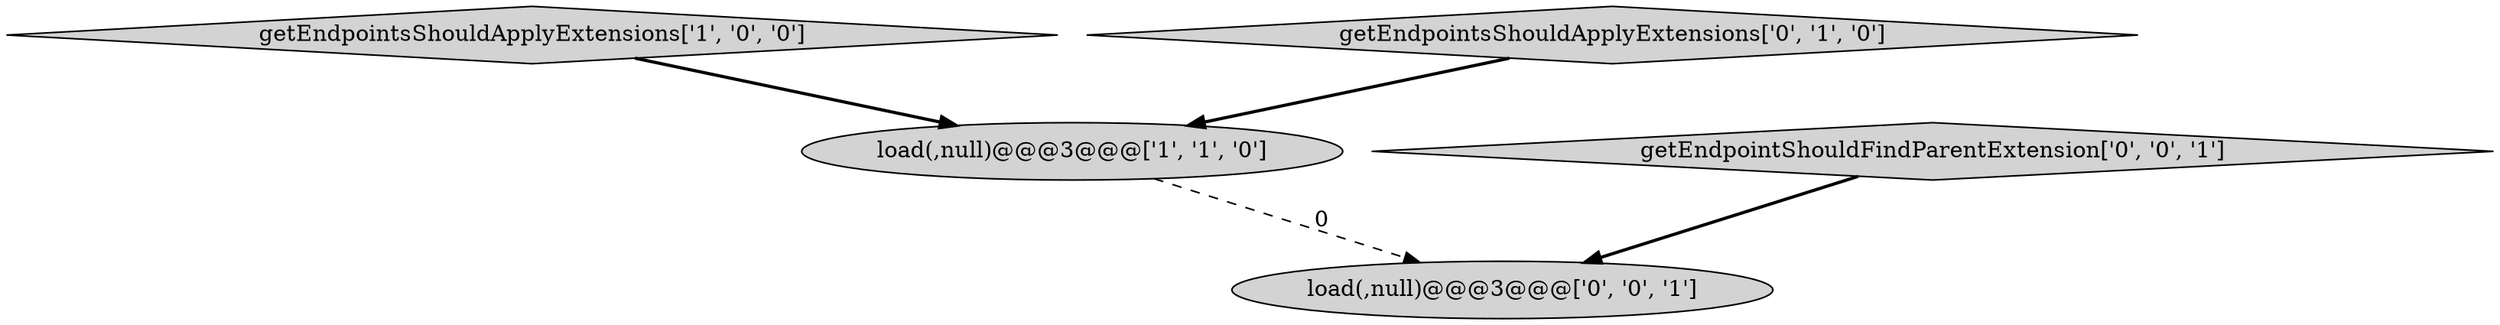 digraph {
0 [style = filled, label = "getEndpointsShouldApplyExtensions['1', '0', '0']", fillcolor = lightgray, shape = diamond image = "AAA0AAABBB1BBB"];
2 [style = filled, label = "getEndpointsShouldApplyExtensions['0', '1', '0']", fillcolor = lightgray, shape = diamond image = "AAA0AAABBB2BBB"];
4 [style = filled, label = "load(,null)@@@3@@@['0', '0', '1']", fillcolor = lightgray, shape = ellipse image = "AAA0AAABBB3BBB"];
1 [style = filled, label = "load(,null)@@@3@@@['1', '1', '0']", fillcolor = lightgray, shape = ellipse image = "AAA0AAABBB1BBB"];
3 [style = filled, label = "getEndpointShouldFindParentExtension['0', '0', '1']", fillcolor = lightgray, shape = diamond image = "AAA0AAABBB3BBB"];
1->4 [style = dashed, label="0"];
3->4 [style = bold, label=""];
0->1 [style = bold, label=""];
2->1 [style = bold, label=""];
}
